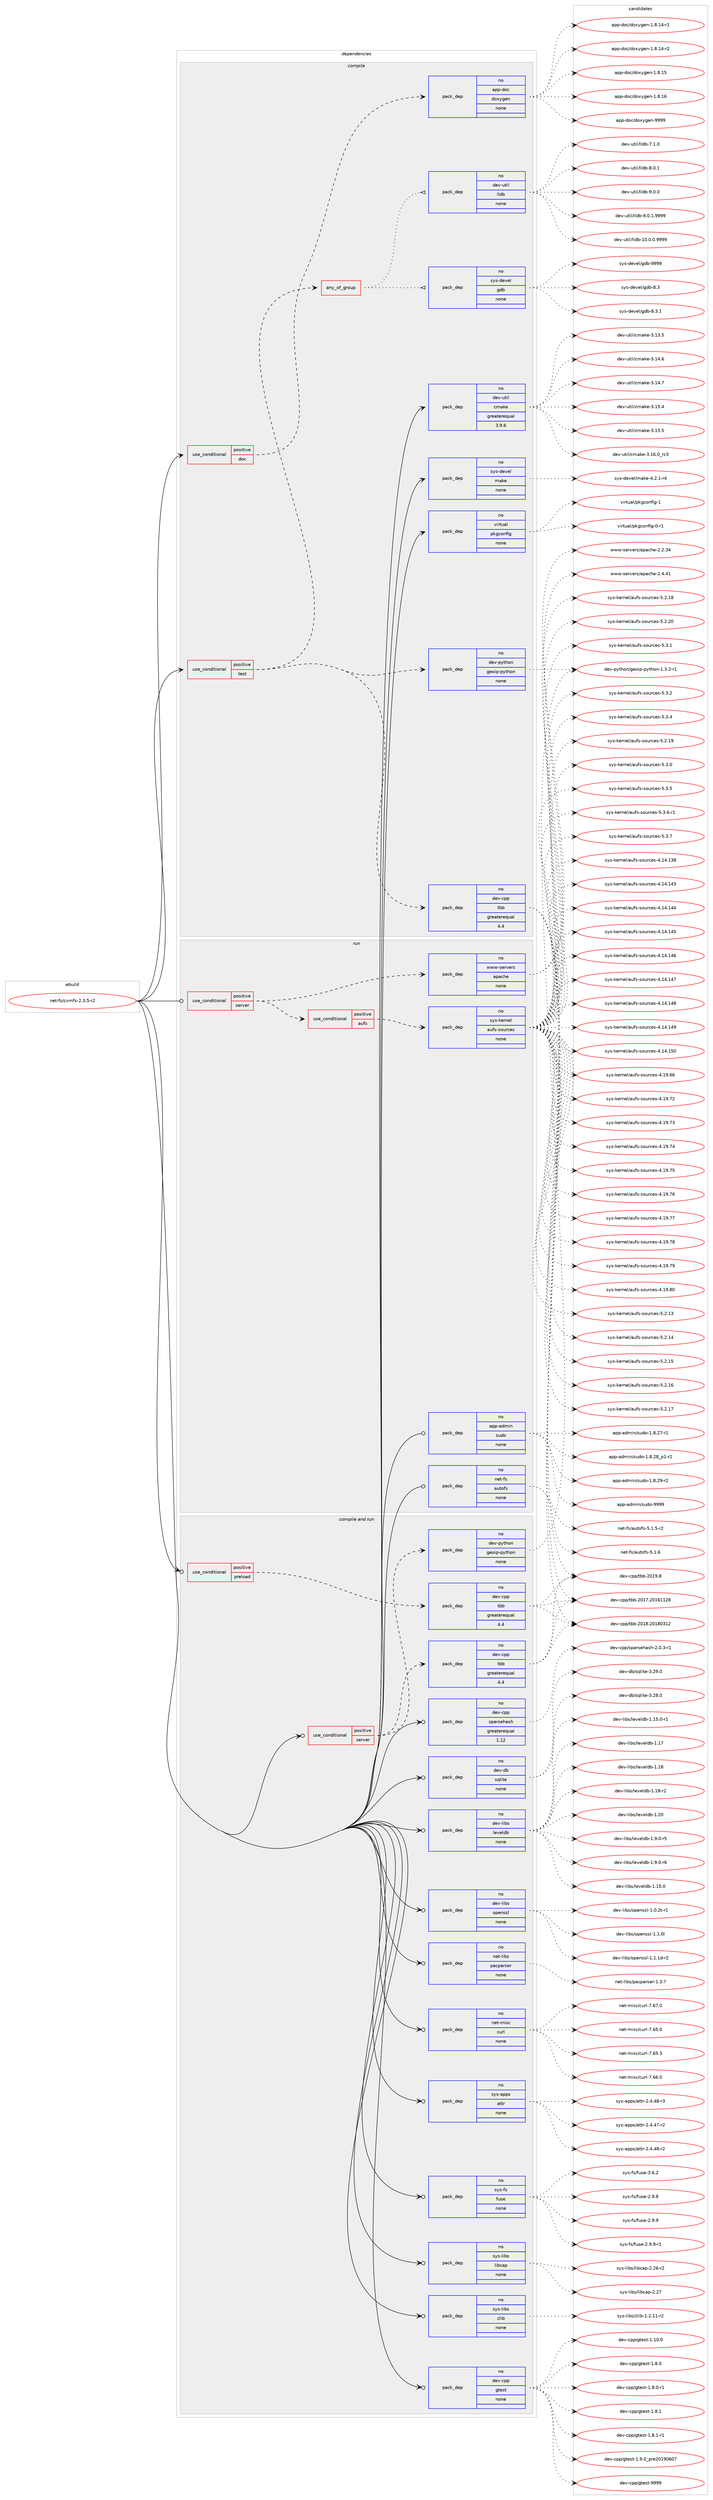 digraph prolog {

# *************
# Graph options
# *************

newrank=true;
concentrate=true;
compound=true;
graph [rankdir=LR,fontname=Helvetica,fontsize=10,ranksep=1.5];#, ranksep=2.5, nodesep=0.2];
edge  [arrowhead=vee];
node  [fontname=Helvetica,fontsize=10];

# **********
# The ebuild
# **********

subgraph cluster_leftcol {
color=gray;
rank=same;
label=<<i>ebuild</i>>;
id [label="net-fs/cvmfs-2.3.5-r2", color=red, width=4, href="../net-fs/cvmfs-2.3.5-r2.svg"];
}

# ****************
# The dependencies
# ****************

subgraph cluster_midcol {
color=gray;
label=<<i>dependencies</i>>;
subgraph cluster_compile {
fillcolor="#eeeeee";
style=filled;
label=<<i>compile</i>>;
subgraph cond199658 {
dependency819632 [label=<<TABLE BORDER="0" CELLBORDER="1" CELLSPACING="0" CELLPADDING="4"><TR><TD ROWSPAN="3" CELLPADDING="10">use_conditional</TD></TR><TR><TD>positive</TD></TR><TR><TD>doc</TD></TR></TABLE>>, shape=none, color=red];
subgraph pack605636 {
dependency819633 [label=<<TABLE BORDER="0" CELLBORDER="1" CELLSPACING="0" CELLPADDING="4" WIDTH="220"><TR><TD ROWSPAN="6" CELLPADDING="30">pack_dep</TD></TR><TR><TD WIDTH="110">no</TD></TR><TR><TD>app-doc</TD></TR><TR><TD>doxygen</TD></TR><TR><TD>none</TD></TR><TR><TD></TD></TR></TABLE>>, shape=none, color=blue];
}
dependency819632:e -> dependency819633:w [weight=20,style="dashed",arrowhead="vee"];
}
id:e -> dependency819632:w [weight=20,style="solid",arrowhead="vee"];
subgraph cond199659 {
dependency819634 [label=<<TABLE BORDER="0" CELLBORDER="1" CELLSPACING="0" CELLPADDING="4"><TR><TD ROWSPAN="3" CELLPADDING="10">use_conditional</TD></TR><TR><TD>positive</TD></TR><TR><TD>test</TD></TR></TABLE>>, shape=none, color=red];
subgraph pack605637 {
dependency819635 [label=<<TABLE BORDER="0" CELLBORDER="1" CELLSPACING="0" CELLPADDING="4" WIDTH="220"><TR><TD ROWSPAN="6" CELLPADDING="30">pack_dep</TD></TR><TR><TD WIDTH="110">no</TD></TR><TR><TD>dev-python</TD></TR><TR><TD>geoip-python</TD></TR><TR><TD>none</TD></TR><TR><TD></TD></TR></TABLE>>, shape=none, color=blue];
}
dependency819634:e -> dependency819635:w [weight=20,style="dashed",arrowhead="vee"];
subgraph pack605638 {
dependency819636 [label=<<TABLE BORDER="0" CELLBORDER="1" CELLSPACING="0" CELLPADDING="4" WIDTH="220"><TR><TD ROWSPAN="6" CELLPADDING="30">pack_dep</TD></TR><TR><TD WIDTH="110">no</TD></TR><TR><TD>dev-cpp</TD></TR><TR><TD>tbb</TD></TR><TR><TD>greaterequal</TD></TR><TR><TD>4.4</TD></TR></TABLE>>, shape=none, color=blue];
}
dependency819634:e -> dependency819636:w [weight=20,style="dashed",arrowhead="vee"];
subgraph any13887 {
dependency819637 [label=<<TABLE BORDER="0" CELLBORDER="1" CELLSPACING="0" CELLPADDING="4"><TR><TD CELLPADDING="10">any_of_group</TD></TR></TABLE>>, shape=none, color=red];subgraph pack605639 {
dependency819638 [label=<<TABLE BORDER="0" CELLBORDER="1" CELLSPACING="0" CELLPADDING="4" WIDTH="220"><TR><TD ROWSPAN="6" CELLPADDING="30">pack_dep</TD></TR><TR><TD WIDTH="110">no</TD></TR><TR><TD>sys-devel</TD></TR><TR><TD>gdb</TD></TR><TR><TD>none</TD></TR><TR><TD></TD></TR></TABLE>>, shape=none, color=blue];
}
dependency819637:e -> dependency819638:w [weight=20,style="dotted",arrowhead="oinv"];
subgraph pack605640 {
dependency819639 [label=<<TABLE BORDER="0" CELLBORDER="1" CELLSPACING="0" CELLPADDING="4" WIDTH="220"><TR><TD ROWSPAN="6" CELLPADDING="30">pack_dep</TD></TR><TR><TD WIDTH="110">no</TD></TR><TR><TD>dev-util</TD></TR><TR><TD>lldb</TD></TR><TR><TD>none</TD></TR><TR><TD></TD></TR></TABLE>>, shape=none, color=blue];
}
dependency819637:e -> dependency819639:w [weight=20,style="dotted",arrowhead="oinv"];
}
dependency819634:e -> dependency819637:w [weight=20,style="dashed",arrowhead="vee"];
}
id:e -> dependency819634:w [weight=20,style="solid",arrowhead="vee"];
subgraph pack605641 {
dependency819640 [label=<<TABLE BORDER="0" CELLBORDER="1" CELLSPACING="0" CELLPADDING="4" WIDTH="220"><TR><TD ROWSPAN="6" CELLPADDING="30">pack_dep</TD></TR><TR><TD WIDTH="110">no</TD></TR><TR><TD>dev-util</TD></TR><TR><TD>cmake</TD></TR><TR><TD>greaterequal</TD></TR><TR><TD>3.9.6</TD></TR></TABLE>>, shape=none, color=blue];
}
id:e -> dependency819640:w [weight=20,style="solid",arrowhead="vee"];
subgraph pack605642 {
dependency819641 [label=<<TABLE BORDER="0" CELLBORDER="1" CELLSPACING="0" CELLPADDING="4" WIDTH="220"><TR><TD ROWSPAN="6" CELLPADDING="30">pack_dep</TD></TR><TR><TD WIDTH="110">no</TD></TR><TR><TD>sys-devel</TD></TR><TR><TD>make</TD></TR><TR><TD>none</TD></TR><TR><TD></TD></TR></TABLE>>, shape=none, color=blue];
}
id:e -> dependency819641:w [weight=20,style="solid",arrowhead="vee"];
subgraph pack605643 {
dependency819642 [label=<<TABLE BORDER="0" CELLBORDER="1" CELLSPACING="0" CELLPADDING="4" WIDTH="220"><TR><TD ROWSPAN="6" CELLPADDING="30">pack_dep</TD></TR><TR><TD WIDTH="110">no</TD></TR><TR><TD>virtual</TD></TR><TR><TD>pkgconfig</TD></TR><TR><TD>none</TD></TR><TR><TD></TD></TR></TABLE>>, shape=none, color=blue];
}
id:e -> dependency819642:w [weight=20,style="solid",arrowhead="vee"];
}
subgraph cluster_compileandrun {
fillcolor="#eeeeee";
style=filled;
label=<<i>compile and run</i>>;
subgraph cond199660 {
dependency819643 [label=<<TABLE BORDER="0" CELLBORDER="1" CELLSPACING="0" CELLPADDING="4"><TR><TD ROWSPAN="3" CELLPADDING="10">use_conditional</TD></TR><TR><TD>positive</TD></TR><TR><TD>preload</TD></TR></TABLE>>, shape=none, color=red];
subgraph pack605644 {
dependency819644 [label=<<TABLE BORDER="0" CELLBORDER="1" CELLSPACING="0" CELLPADDING="4" WIDTH="220"><TR><TD ROWSPAN="6" CELLPADDING="30">pack_dep</TD></TR><TR><TD WIDTH="110">no</TD></TR><TR><TD>dev-cpp</TD></TR><TR><TD>tbb</TD></TR><TR><TD>greaterequal</TD></TR><TR><TD>4.4</TD></TR></TABLE>>, shape=none, color=blue];
}
dependency819643:e -> dependency819644:w [weight=20,style="dashed",arrowhead="vee"];
}
id:e -> dependency819643:w [weight=20,style="solid",arrowhead="odotvee"];
subgraph cond199661 {
dependency819645 [label=<<TABLE BORDER="0" CELLBORDER="1" CELLSPACING="0" CELLPADDING="4"><TR><TD ROWSPAN="3" CELLPADDING="10">use_conditional</TD></TR><TR><TD>positive</TD></TR><TR><TD>server</TD></TR></TABLE>>, shape=none, color=red];
subgraph pack605645 {
dependency819646 [label=<<TABLE BORDER="0" CELLBORDER="1" CELLSPACING="0" CELLPADDING="4" WIDTH="220"><TR><TD ROWSPAN="6" CELLPADDING="30">pack_dep</TD></TR><TR><TD WIDTH="110">no</TD></TR><TR><TD>dev-cpp</TD></TR><TR><TD>tbb</TD></TR><TR><TD>greaterequal</TD></TR><TR><TD>4.4</TD></TR></TABLE>>, shape=none, color=blue];
}
dependency819645:e -> dependency819646:w [weight=20,style="dashed",arrowhead="vee"];
subgraph pack605646 {
dependency819647 [label=<<TABLE BORDER="0" CELLBORDER="1" CELLSPACING="0" CELLPADDING="4" WIDTH="220"><TR><TD ROWSPAN="6" CELLPADDING="30">pack_dep</TD></TR><TR><TD WIDTH="110">no</TD></TR><TR><TD>dev-python</TD></TR><TR><TD>geoip-python</TD></TR><TR><TD>none</TD></TR><TR><TD></TD></TR></TABLE>>, shape=none, color=blue];
}
dependency819645:e -> dependency819647:w [weight=20,style="dashed",arrowhead="vee"];
}
id:e -> dependency819645:w [weight=20,style="solid",arrowhead="odotvee"];
subgraph pack605647 {
dependency819648 [label=<<TABLE BORDER="0" CELLBORDER="1" CELLSPACING="0" CELLPADDING="4" WIDTH="220"><TR><TD ROWSPAN="6" CELLPADDING="30">pack_dep</TD></TR><TR><TD WIDTH="110">no</TD></TR><TR><TD>dev-cpp</TD></TR><TR><TD>gtest</TD></TR><TR><TD>none</TD></TR><TR><TD></TD></TR></TABLE>>, shape=none, color=blue];
}
id:e -> dependency819648:w [weight=20,style="solid",arrowhead="odotvee"];
subgraph pack605648 {
dependency819649 [label=<<TABLE BORDER="0" CELLBORDER="1" CELLSPACING="0" CELLPADDING="4" WIDTH="220"><TR><TD ROWSPAN="6" CELLPADDING="30">pack_dep</TD></TR><TR><TD WIDTH="110">no</TD></TR><TR><TD>dev-cpp</TD></TR><TR><TD>sparsehash</TD></TR><TR><TD>greaterequal</TD></TR><TR><TD>1.12</TD></TR></TABLE>>, shape=none, color=blue];
}
id:e -> dependency819649:w [weight=20,style="solid",arrowhead="odotvee"];
subgraph pack605649 {
dependency819650 [label=<<TABLE BORDER="0" CELLBORDER="1" CELLSPACING="0" CELLPADDING="4" WIDTH="220"><TR><TD ROWSPAN="6" CELLPADDING="30">pack_dep</TD></TR><TR><TD WIDTH="110">no</TD></TR><TR><TD>dev-db</TD></TR><TR><TD>sqlite</TD></TR><TR><TD>none</TD></TR><TR><TD></TD></TR></TABLE>>, shape=none, color=blue];
}
id:e -> dependency819650:w [weight=20,style="solid",arrowhead="odotvee"];
subgraph pack605650 {
dependency819651 [label=<<TABLE BORDER="0" CELLBORDER="1" CELLSPACING="0" CELLPADDING="4" WIDTH="220"><TR><TD ROWSPAN="6" CELLPADDING="30">pack_dep</TD></TR><TR><TD WIDTH="110">no</TD></TR><TR><TD>dev-libs</TD></TR><TR><TD>leveldb</TD></TR><TR><TD>none</TD></TR><TR><TD></TD></TR></TABLE>>, shape=none, color=blue];
}
id:e -> dependency819651:w [weight=20,style="solid",arrowhead="odotvee"];
subgraph pack605651 {
dependency819652 [label=<<TABLE BORDER="0" CELLBORDER="1" CELLSPACING="0" CELLPADDING="4" WIDTH="220"><TR><TD ROWSPAN="6" CELLPADDING="30">pack_dep</TD></TR><TR><TD WIDTH="110">no</TD></TR><TR><TD>dev-libs</TD></TR><TR><TD>openssl</TD></TR><TR><TD>none</TD></TR><TR><TD></TD></TR></TABLE>>, shape=none, color=blue];
}
id:e -> dependency819652:w [weight=20,style="solid",arrowhead="odotvee"];
subgraph pack605652 {
dependency819653 [label=<<TABLE BORDER="0" CELLBORDER="1" CELLSPACING="0" CELLPADDING="4" WIDTH="220"><TR><TD ROWSPAN="6" CELLPADDING="30">pack_dep</TD></TR><TR><TD WIDTH="110">no</TD></TR><TR><TD>net-libs</TD></TR><TR><TD>pacparser</TD></TR><TR><TD>none</TD></TR><TR><TD></TD></TR></TABLE>>, shape=none, color=blue];
}
id:e -> dependency819653:w [weight=20,style="solid",arrowhead="odotvee"];
subgraph pack605653 {
dependency819654 [label=<<TABLE BORDER="0" CELLBORDER="1" CELLSPACING="0" CELLPADDING="4" WIDTH="220"><TR><TD ROWSPAN="6" CELLPADDING="30">pack_dep</TD></TR><TR><TD WIDTH="110">no</TD></TR><TR><TD>net-misc</TD></TR><TR><TD>curl</TD></TR><TR><TD>none</TD></TR><TR><TD></TD></TR></TABLE>>, shape=none, color=blue];
}
id:e -> dependency819654:w [weight=20,style="solid",arrowhead="odotvee"];
subgraph pack605654 {
dependency819655 [label=<<TABLE BORDER="0" CELLBORDER="1" CELLSPACING="0" CELLPADDING="4" WIDTH="220"><TR><TD ROWSPAN="6" CELLPADDING="30">pack_dep</TD></TR><TR><TD WIDTH="110">no</TD></TR><TR><TD>sys-apps</TD></TR><TR><TD>attr</TD></TR><TR><TD>none</TD></TR><TR><TD></TD></TR></TABLE>>, shape=none, color=blue];
}
id:e -> dependency819655:w [weight=20,style="solid",arrowhead="odotvee"];
subgraph pack605655 {
dependency819656 [label=<<TABLE BORDER="0" CELLBORDER="1" CELLSPACING="0" CELLPADDING="4" WIDTH="220"><TR><TD ROWSPAN="6" CELLPADDING="30">pack_dep</TD></TR><TR><TD WIDTH="110">no</TD></TR><TR><TD>sys-fs</TD></TR><TR><TD>fuse</TD></TR><TR><TD>none</TD></TR><TR><TD></TD></TR></TABLE>>, shape=none, color=blue];
}
id:e -> dependency819656:w [weight=20,style="solid",arrowhead="odotvee"];
subgraph pack605656 {
dependency819657 [label=<<TABLE BORDER="0" CELLBORDER="1" CELLSPACING="0" CELLPADDING="4" WIDTH="220"><TR><TD ROWSPAN="6" CELLPADDING="30">pack_dep</TD></TR><TR><TD WIDTH="110">no</TD></TR><TR><TD>sys-libs</TD></TR><TR><TD>libcap</TD></TR><TR><TD>none</TD></TR><TR><TD></TD></TR></TABLE>>, shape=none, color=blue];
}
id:e -> dependency819657:w [weight=20,style="solid",arrowhead="odotvee"];
subgraph pack605657 {
dependency819658 [label=<<TABLE BORDER="0" CELLBORDER="1" CELLSPACING="0" CELLPADDING="4" WIDTH="220"><TR><TD ROWSPAN="6" CELLPADDING="30">pack_dep</TD></TR><TR><TD WIDTH="110">no</TD></TR><TR><TD>sys-libs</TD></TR><TR><TD>zlib</TD></TR><TR><TD>none</TD></TR><TR><TD></TD></TR></TABLE>>, shape=none, color=blue];
}
id:e -> dependency819658:w [weight=20,style="solid",arrowhead="odotvee"];
}
subgraph cluster_run {
fillcolor="#eeeeee";
style=filled;
label=<<i>run</i>>;
subgraph cond199662 {
dependency819659 [label=<<TABLE BORDER="0" CELLBORDER="1" CELLSPACING="0" CELLPADDING="4"><TR><TD ROWSPAN="3" CELLPADDING="10">use_conditional</TD></TR><TR><TD>positive</TD></TR><TR><TD>server</TD></TR></TABLE>>, shape=none, color=red];
subgraph cond199663 {
dependency819660 [label=<<TABLE BORDER="0" CELLBORDER="1" CELLSPACING="0" CELLPADDING="4"><TR><TD ROWSPAN="3" CELLPADDING="10">use_conditional</TD></TR><TR><TD>positive</TD></TR><TR><TD>aufs</TD></TR></TABLE>>, shape=none, color=red];
subgraph pack605658 {
dependency819661 [label=<<TABLE BORDER="0" CELLBORDER="1" CELLSPACING="0" CELLPADDING="4" WIDTH="220"><TR><TD ROWSPAN="6" CELLPADDING="30">pack_dep</TD></TR><TR><TD WIDTH="110">no</TD></TR><TR><TD>sys-kernel</TD></TR><TR><TD>aufs-sources</TD></TR><TR><TD>none</TD></TR><TR><TD></TD></TR></TABLE>>, shape=none, color=blue];
}
dependency819660:e -> dependency819661:w [weight=20,style="dashed",arrowhead="vee"];
}
dependency819659:e -> dependency819660:w [weight=20,style="dashed",arrowhead="vee"];
subgraph pack605659 {
dependency819662 [label=<<TABLE BORDER="0" CELLBORDER="1" CELLSPACING="0" CELLPADDING="4" WIDTH="220"><TR><TD ROWSPAN="6" CELLPADDING="30">pack_dep</TD></TR><TR><TD WIDTH="110">no</TD></TR><TR><TD>www-servers</TD></TR><TR><TD>apache</TD></TR><TR><TD>none</TD></TR><TR><TD></TD></TR></TABLE>>, shape=none, color=blue];
}
dependency819659:e -> dependency819662:w [weight=20,style="dashed",arrowhead="vee"];
}
id:e -> dependency819659:w [weight=20,style="solid",arrowhead="odot"];
subgraph pack605660 {
dependency819663 [label=<<TABLE BORDER="0" CELLBORDER="1" CELLSPACING="0" CELLPADDING="4" WIDTH="220"><TR><TD ROWSPAN="6" CELLPADDING="30">pack_dep</TD></TR><TR><TD WIDTH="110">no</TD></TR><TR><TD>app-admin</TD></TR><TR><TD>sudo</TD></TR><TR><TD>none</TD></TR><TR><TD></TD></TR></TABLE>>, shape=none, color=blue];
}
id:e -> dependency819663:w [weight=20,style="solid",arrowhead="odot"];
subgraph pack605661 {
dependency819664 [label=<<TABLE BORDER="0" CELLBORDER="1" CELLSPACING="0" CELLPADDING="4" WIDTH="220"><TR><TD ROWSPAN="6" CELLPADDING="30">pack_dep</TD></TR><TR><TD WIDTH="110">no</TD></TR><TR><TD>net-fs</TD></TR><TR><TD>autofs</TD></TR><TR><TD>none</TD></TR><TR><TD></TD></TR></TABLE>>, shape=none, color=blue];
}
id:e -> dependency819664:w [weight=20,style="solid",arrowhead="odot"];
}
}

# **************
# The candidates
# **************

subgraph cluster_choices {
rank=same;
color=gray;
label=<<i>candidates</i>>;

subgraph choice605636 {
color=black;
nodesep=1;
choice97112112451001119947100111120121103101110454946564649524511449 [label="app-doc/doxygen-1.8.14-r1", color=red, width=4,href="../app-doc/doxygen-1.8.14-r1.svg"];
choice97112112451001119947100111120121103101110454946564649524511450 [label="app-doc/doxygen-1.8.14-r2", color=red, width=4,href="../app-doc/doxygen-1.8.14-r2.svg"];
choice9711211245100111994710011112012110310111045494656464953 [label="app-doc/doxygen-1.8.15", color=red, width=4,href="../app-doc/doxygen-1.8.15.svg"];
choice9711211245100111994710011112012110310111045494656464954 [label="app-doc/doxygen-1.8.16", color=red, width=4,href="../app-doc/doxygen-1.8.16.svg"];
choice971121124510011199471001111201211031011104557575757 [label="app-doc/doxygen-9999", color=red, width=4,href="../app-doc/doxygen-9999.svg"];
dependency819633:e -> choice97112112451001119947100111120121103101110454946564649524511449:w [style=dotted,weight="100"];
dependency819633:e -> choice97112112451001119947100111120121103101110454946564649524511450:w [style=dotted,weight="100"];
dependency819633:e -> choice9711211245100111994710011112012110310111045494656464953:w [style=dotted,weight="100"];
dependency819633:e -> choice9711211245100111994710011112012110310111045494656464954:w [style=dotted,weight="100"];
dependency819633:e -> choice971121124510011199471001111201211031011104557575757:w [style=dotted,weight="100"];
}
subgraph choice605637 {
color=black;
nodesep=1;
choice1001011184511212111610411111047103101111105112451121211161041111104549465146504511449 [label="dev-python/geoip-python-1.3.2-r1", color=red, width=4,href="../dev-python/geoip-python-1.3.2-r1.svg"];
dependency819635:e -> choice1001011184511212111610411111047103101111105112451121211161041111104549465146504511449:w [style=dotted,weight="100"];
}
subgraph choice605638 {
color=black;
nodesep=1;
choice10010111845991121124711698984550484955465048495449495056 [label="dev-cpp/tbb-2017.20161128", color=red, width=4,href="../dev-cpp/tbb-2017.20161128.svg"];
choice10010111845991121124711698984550484956465048495648514950 [label="dev-cpp/tbb-2018.20180312", color=red, width=4,href="../dev-cpp/tbb-2018.20180312.svg"];
choice100101118459911211247116989845504849574656 [label="dev-cpp/tbb-2019.8", color=red, width=4,href="../dev-cpp/tbb-2019.8.svg"];
dependency819636:e -> choice10010111845991121124711698984550484955465048495449495056:w [style=dotted,weight="100"];
dependency819636:e -> choice10010111845991121124711698984550484956465048495648514950:w [style=dotted,weight="100"];
dependency819636:e -> choice100101118459911211247116989845504849574656:w [style=dotted,weight="100"];
}
subgraph choice605639 {
color=black;
nodesep=1;
choice11512111545100101118101108471031009845564651 [label="sys-devel/gdb-8.3", color=red, width=4,href="../sys-devel/gdb-8.3.svg"];
choice115121115451001011181011084710310098455646514649 [label="sys-devel/gdb-8.3.1", color=red, width=4,href="../sys-devel/gdb-8.3.1.svg"];
choice1151211154510010111810110847103100984557575757 [label="sys-devel/gdb-9999", color=red, width=4,href="../sys-devel/gdb-9999.svg"];
dependency819638:e -> choice11512111545100101118101108471031009845564651:w [style=dotted,weight="100"];
dependency819638:e -> choice115121115451001011181011084710310098455646514649:w [style=dotted,weight="100"];
dependency819638:e -> choice1151211154510010111810110847103100984557575757:w [style=dotted,weight="100"];
}
subgraph choice605640 {
color=black;
nodesep=1;
choice100101118451171161051084710810810098454948464846484657575757 [label="dev-util/lldb-10.0.0.9999", color=red, width=4,href="../dev-util/lldb-10.0.0.9999.svg"];
choice100101118451171161051084710810810098455546494648 [label="dev-util/lldb-7.1.0", color=red, width=4,href="../dev-util/lldb-7.1.0.svg"];
choice100101118451171161051084710810810098455646484649 [label="dev-util/lldb-8.0.1", color=red, width=4,href="../dev-util/lldb-8.0.1.svg"];
choice100101118451171161051084710810810098455746484648 [label="dev-util/lldb-9.0.0", color=red, width=4,href="../dev-util/lldb-9.0.0.svg"];
choice1001011184511711610510847108108100984557464846494657575757 [label="dev-util/lldb-9.0.1.9999", color=red, width=4,href="../dev-util/lldb-9.0.1.9999.svg"];
dependency819639:e -> choice100101118451171161051084710810810098454948464846484657575757:w [style=dotted,weight="100"];
dependency819639:e -> choice100101118451171161051084710810810098455546494648:w [style=dotted,weight="100"];
dependency819639:e -> choice100101118451171161051084710810810098455646484649:w [style=dotted,weight="100"];
dependency819639:e -> choice100101118451171161051084710810810098455746484648:w [style=dotted,weight="100"];
dependency819639:e -> choice1001011184511711610510847108108100984557464846494657575757:w [style=dotted,weight="100"];
}
subgraph choice605641 {
color=black;
nodesep=1;
choice1001011184511711610510847991099710710145514649514653 [label="dev-util/cmake-3.13.5", color=red, width=4,href="../dev-util/cmake-3.13.5.svg"];
choice1001011184511711610510847991099710710145514649524654 [label="dev-util/cmake-3.14.6", color=red, width=4,href="../dev-util/cmake-3.14.6.svg"];
choice1001011184511711610510847991099710710145514649524655 [label="dev-util/cmake-3.14.7", color=red, width=4,href="../dev-util/cmake-3.14.7.svg"];
choice1001011184511711610510847991099710710145514649534652 [label="dev-util/cmake-3.15.4", color=red, width=4,href="../dev-util/cmake-3.15.4.svg"];
choice1001011184511711610510847991099710710145514649534653 [label="dev-util/cmake-3.15.5", color=red, width=4,href="../dev-util/cmake-3.15.5.svg"];
choice1001011184511711610510847991099710710145514649544648951149951 [label="dev-util/cmake-3.16.0_rc3", color=red, width=4,href="../dev-util/cmake-3.16.0_rc3.svg"];
dependency819640:e -> choice1001011184511711610510847991099710710145514649514653:w [style=dotted,weight="100"];
dependency819640:e -> choice1001011184511711610510847991099710710145514649524654:w [style=dotted,weight="100"];
dependency819640:e -> choice1001011184511711610510847991099710710145514649524655:w [style=dotted,weight="100"];
dependency819640:e -> choice1001011184511711610510847991099710710145514649534652:w [style=dotted,weight="100"];
dependency819640:e -> choice1001011184511711610510847991099710710145514649534653:w [style=dotted,weight="100"];
dependency819640:e -> choice1001011184511711610510847991099710710145514649544648951149951:w [style=dotted,weight="100"];
}
subgraph choice605642 {
color=black;
nodesep=1;
choice1151211154510010111810110847109971071014552465046494511452 [label="sys-devel/make-4.2.1-r4", color=red, width=4,href="../sys-devel/make-4.2.1-r4.svg"];
dependency819641:e -> choice1151211154510010111810110847109971071014552465046494511452:w [style=dotted,weight="100"];
}
subgraph choice605643 {
color=black;
nodesep=1;
choice11810511411611797108471121071039911111010210510345484511449 [label="virtual/pkgconfig-0-r1", color=red, width=4,href="../virtual/pkgconfig-0-r1.svg"];
choice1181051141161179710847112107103991111101021051034549 [label="virtual/pkgconfig-1", color=red, width=4,href="../virtual/pkgconfig-1.svg"];
dependency819642:e -> choice11810511411611797108471121071039911111010210510345484511449:w [style=dotted,weight="100"];
dependency819642:e -> choice1181051141161179710847112107103991111101021051034549:w [style=dotted,weight="100"];
}
subgraph choice605644 {
color=black;
nodesep=1;
choice10010111845991121124711698984550484955465048495449495056 [label="dev-cpp/tbb-2017.20161128", color=red, width=4,href="../dev-cpp/tbb-2017.20161128.svg"];
choice10010111845991121124711698984550484956465048495648514950 [label="dev-cpp/tbb-2018.20180312", color=red, width=4,href="../dev-cpp/tbb-2018.20180312.svg"];
choice100101118459911211247116989845504849574656 [label="dev-cpp/tbb-2019.8", color=red, width=4,href="../dev-cpp/tbb-2019.8.svg"];
dependency819644:e -> choice10010111845991121124711698984550484955465048495449495056:w [style=dotted,weight="100"];
dependency819644:e -> choice10010111845991121124711698984550484956465048495648514950:w [style=dotted,weight="100"];
dependency819644:e -> choice100101118459911211247116989845504849574656:w [style=dotted,weight="100"];
}
subgraph choice605645 {
color=black;
nodesep=1;
choice10010111845991121124711698984550484955465048495449495056 [label="dev-cpp/tbb-2017.20161128", color=red, width=4,href="../dev-cpp/tbb-2017.20161128.svg"];
choice10010111845991121124711698984550484956465048495648514950 [label="dev-cpp/tbb-2018.20180312", color=red, width=4,href="../dev-cpp/tbb-2018.20180312.svg"];
choice100101118459911211247116989845504849574656 [label="dev-cpp/tbb-2019.8", color=red, width=4,href="../dev-cpp/tbb-2019.8.svg"];
dependency819646:e -> choice10010111845991121124711698984550484955465048495449495056:w [style=dotted,weight="100"];
dependency819646:e -> choice10010111845991121124711698984550484956465048495648514950:w [style=dotted,weight="100"];
dependency819646:e -> choice100101118459911211247116989845504849574656:w [style=dotted,weight="100"];
}
subgraph choice605646 {
color=black;
nodesep=1;
choice1001011184511212111610411111047103101111105112451121211161041111104549465146504511449 [label="dev-python/geoip-python-1.3.2-r1", color=red, width=4,href="../dev-python/geoip-python-1.3.2-r1.svg"];
dependency819647:e -> choice1001011184511212111610411111047103101111105112451121211161041111104549465146504511449:w [style=dotted,weight="100"];
}
subgraph choice605647 {
color=black;
nodesep=1;
choice10010111845991121124710311610111511645494649484648 [label="dev-cpp/gtest-1.10.0", color=red, width=4,href="../dev-cpp/gtest-1.10.0.svg"];
choice100101118459911211247103116101115116454946564648 [label="dev-cpp/gtest-1.8.0", color=red, width=4,href="../dev-cpp/gtest-1.8.0.svg"];
choice1001011184599112112471031161011151164549465646484511449 [label="dev-cpp/gtest-1.8.0-r1", color=red, width=4,href="../dev-cpp/gtest-1.8.0-r1.svg"];
choice100101118459911211247103116101115116454946564649 [label="dev-cpp/gtest-1.8.1", color=red, width=4,href="../dev-cpp/gtest-1.8.1.svg"];
choice1001011184599112112471031161011151164549465646494511449 [label="dev-cpp/gtest-1.8.1-r1", color=red, width=4,href="../dev-cpp/gtest-1.8.1-r1.svg"];
choice100101118459911211247103116101115116454946574648951121141015048495748544855 [label="dev-cpp/gtest-1.9.0_pre20190607", color=red, width=4,href="../dev-cpp/gtest-1.9.0_pre20190607.svg"];
choice1001011184599112112471031161011151164557575757 [label="dev-cpp/gtest-9999", color=red, width=4,href="../dev-cpp/gtest-9999.svg"];
dependency819648:e -> choice10010111845991121124710311610111511645494649484648:w [style=dotted,weight="100"];
dependency819648:e -> choice100101118459911211247103116101115116454946564648:w [style=dotted,weight="100"];
dependency819648:e -> choice1001011184599112112471031161011151164549465646484511449:w [style=dotted,weight="100"];
dependency819648:e -> choice100101118459911211247103116101115116454946564649:w [style=dotted,weight="100"];
dependency819648:e -> choice1001011184599112112471031161011151164549465646494511449:w [style=dotted,weight="100"];
dependency819648:e -> choice100101118459911211247103116101115116454946574648951121141015048495748544855:w [style=dotted,weight="100"];
dependency819648:e -> choice1001011184599112112471031161011151164557575757:w [style=dotted,weight="100"];
}
subgraph choice605648 {
color=black;
nodesep=1;
choice10010111845991121124711511297114115101104971151044550464846514511449 [label="dev-cpp/sparsehash-2.0.3-r1", color=red, width=4,href="../dev-cpp/sparsehash-2.0.3-r1.svg"];
dependency819649:e -> choice10010111845991121124711511297114115101104971151044550464846514511449:w [style=dotted,weight="100"];
}
subgraph choice605649 {
color=black;
nodesep=1;
choice10010111845100984711511310810511610145514650564648 [label="dev-db/sqlite-3.28.0", color=red, width=4,href="../dev-db/sqlite-3.28.0.svg"];
choice10010111845100984711511310810511610145514650574648 [label="dev-db/sqlite-3.29.0", color=red, width=4,href="../dev-db/sqlite-3.29.0.svg"];
dependency819650:e -> choice10010111845100984711511310810511610145514650564648:w [style=dotted,weight="100"];
dependency819650:e -> choice10010111845100984711511310810511610145514650574648:w [style=dotted,weight="100"];
}
subgraph choice605650 {
color=black;
nodesep=1;
choice1001011184510810598115471081011181011081009845494649534648 [label="dev-libs/leveldb-1.15.0", color=red, width=4,href="../dev-libs/leveldb-1.15.0.svg"];
choice10010111845108105981154710810111810110810098454946495346484511449 [label="dev-libs/leveldb-1.15.0-r1", color=red, width=4,href="../dev-libs/leveldb-1.15.0-r1.svg"];
choice100101118451081059811547108101118101108100984549464955 [label="dev-libs/leveldb-1.17", color=red, width=4,href="../dev-libs/leveldb-1.17.svg"];
choice100101118451081059811547108101118101108100984549464956 [label="dev-libs/leveldb-1.18", color=red, width=4,href="../dev-libs/leveldb-1.18.svg"];
choice1001011184510810598115471081011181011081009845494649564511450 [label="dev-libs/leveldb-1.18-r2", color=red, width=4,href="../dev-libs/leveldb-1.18-r2.svg"];
choice100101118451081059811547108101118101108100984549465048 [label="dev-libs/leveldb-1.20", color=red, width=4,href="../dev-libs/leveldb-1.20.svg"];
choice100101118451081059811547108101118101108100984549465746484511453 [label="dev-libs/leveldb-1.9.0-r5", color=red, width=4,href="../dev-libs/leveldb-1.9.0-r5.svg"];
choice100101118451081059811547108101118101108100984549465746484511454 [label="dev-libs/leveldb-1.9.0-r6", color=red, width=4,href="../dev-libs/leveldb-1.9.0-r6.svg"];
dependency819651:e -> choice1001011184510810598115471081011181011081009845494649534648:w [style=dotted,weight="100"];
dependency819651:e -> choice10010111845108105981154710810111810110810098454946495346484511449:w [style=dotted,weight="100"];
dependency819651:e -> choice100101118451081059811547108101118101108100984549464955:w [style=dotted,weight="100"];
dependency819651:e -> choice100101118451081059811547108101118101108100984549464956:w [style=dotted,weight="100"];
dependency819651:e -> choice1001011184510810598115471081011181011081009845494649564511450:w [style=dotted,weight="100"];
dependency819651:e -> choice100101118451081059811547108101118101108100984549465048:w [style=dotted,weight="100"];
dependency819651:e -> choice100101118451081059811547108101118101108100984549465746484511453:w [style=dotted,weight="100"];
dependency819651:e -> choice100101118451081059811547108101118101108100984549465746484511454:w [style=dotted,weight="100"];
}
subgraph choice605651 {
color=black;
nodesep=1;
choice1001011184510810598115471111121011101151151084549464846501164511449 [label="dev-libs/openssl-1.0.2t-r1", color=red, width=4,href="../dev-libs/openssl-1.0.2t-r1.svg"];
choice100101118451081059811547111112101110115115108454946494648108 [label="dev-libs/openssl-1.1.0l", color=red, width=4,href="../dev-libs/openssl-1.1.0l.svg"];
choice1001011184510810598115471111121011101151151084549464946491004511450 [label="dev-libs/openssl-1.1.1d-r2", color=red, width=4,href="../dev-libs/openssl-1.1.1d-r2.svg"];
dependency819652:e -> choice1001011184510810598115471111121011101151151084549464846501164511449:w [style=dotted,weight="100"];
dependency819652:e -> choice100101118451081059811547111112101110115115108454946494648108:w [style=dotted,weight="100"];
dependency819652:e -> choice1001011184510810598115471111121011101151151084549464946491004511450:w [style=dotted,weight="100"];
}
subgraph choice605652 {
color=black;
nodesep=1;
choice110101116451081059811547112979911297114115101114454946514655 [label="net-libs/pacparser-1.3.7", color=red, width=4,href="../net-libs/pacparser-1.3.7.svg"];
dependency819653:e -> choice110101116451081059811547112979911297114115101114454946514655:w [style=dotted,weight="100"];
}
subgraph choice605653 {
color=black;
nodesep=1;
choice1101011164510910511599479911711410845554654534648 [label="net-misc/curl-7.65.0", color=red, width=4,href="../net-misc/curl-7.65.0.svg"];
choice1101011164510910511599479911711410845554654534651 [label="net-misc/curl-7.65.3", color=red, width=4,href="../net-misc/curl-7.65.3.svg"];
choice1101011164510910511599479911711410845554654544648 [label="net-misc/curl-7.66.0", color=red, width=4,href="../net-misc/curl-7.66.0.svg"];
choice1101011164510910511599479911711410845554654554648 [label="net-misc/curl-7.67.0", color=red, width=4,href="../net-misc/curl-7.67.0.svg"];
dependency819654:e -> choice1101011164510910511599479911711410845554654534648:w [style=dotted,weight="100"];
dependency819654:e -> choice1101011164510910511599479911711410845554654534651:w [style=dotted,weight="100"];
dependency819654:e -> choice1101011164510910511599479911711410845554654544648:w [style=dotted,weight="100"];
dependency819654:e -> choice1101011164510910511599479911711410845554654554648:w [style=dotted,weight="100"];
}
subgraph choice605654 {
color=black;
nodesep=1;
choice11512111545971121121154797116116114455046524652554511450 [label="sys-apps/attr-2.4.47-r2", color=red, width=4,href="../sys-apps/attr-2.4.47-r2.svg"];
choice11512111545971121121154797116116114455046524652564511450 [label="sys-apps/attr-2.4.48-r2", color=red, width=4,href="../sys-apps/attr-2.4.48-r2.svg"];
choice11512111545971121121154797116116114455046524652564511451 [label="sys-apps/attr-2.4.48-r3", color=red, width=4,href="../sys-apps/attr-2.4.48-r3.svg"];
dependency819655:e -> choice11512111545971121121154797116116114455046524652554511450:w [style=dotted,weight="100"];
dependency819655:e -> choice11512111545971121121154797116116114455046524652564511450:w [style=dotted,weight="100"];
dependency819655:e -> choice11512111545971121121154797116116114455046524652564511451:w [style=dotted,weight="100"];
}
subgraph choice605655 {
color=black;
nodesep=1;
choice1151211154510211547102117115101455046574656 [label="sys-fs/fuse-2.9.8", color=red, width=4,href="../sys-fs/fuse-2.9.8.svg"];
choice1151211154510211547102117115101455046574657 [label="sys-fs/fuse-2.9.9", color=red, width=4,href="../sys-fs/fuse-2.9.9.svg"];
choice11512111545102115471021171151014550465746574511449 [label="sys-fs/fuse-2.9.9-r1", color=red, width=4,href="../sys-fs/fuse-2.9.9-r1.svg"];
choice1151211154510211547102117115101455146544650 [label="sys-fs/fuse-3.6.2", color=red, width=4,href="../sys-fs/fuse-3.6.2.svg"];
dependency819656:e -> choice1151211154510211547102117115101455046574656:w [style=dotted,weight="100"];
dependency819656:e -> choice1151211154510211547102117115101455046574657:w [style=dotted,weight="100"];
dependency819656:e -> choice11512111545102115471021171151014550465746574511449:w [style=dotted,weight="100"];
dependency819656:e -> choice1151211154510211547102117115101455146544650:w [style=dotted,weight="100"];
}
subgraph choice605656 {
color=black;
nodesep=1;
choice11512111545108105981154710810598999711245504650544511450 [label="sys-libs/libcap-2.26-r2", color=red, width=4,href="../sys-libs/libcap-2.26-r2.svg"];
choice1151211154510810598115471081059899971124550465055 [label="sys-libs/libcap-2.27", color=red, width=4,href="../sys-libs/libcap-2.27.svg"];
dependency819657:e -> choice11512111545108105981154710810598999711245504650544511450:w [style=dotted,weight="100"];
dependency819657:e -> choice1151211154510810598115471081059899971124550465055:w [style=dotted,weight="100"];
}
subgraph choice605657 {
color=black;
nodesep=1;
choice11512111545108105981154712210810598454946504649494511450 [label="sys-libs/zlib-1.2.11-r2", color=red, width=4,href="../sys-libs/zlib-1.2.11-r2.svg"];
dependency819658:e -> choice11512111545108105981154712210810598454946504649494511450:w [style=dotted,weight="100"];
}
subgraph choice605658 {
color=black;
nodesep=1;
choice1151211154510710111411010110847971171021154511511111711499101115455246495246495156 [label="sys-kernel/aufs-sources-4.14.138", color=red, width=4,href="../sys-kernel/aufs-sources-4.14.138.svg"];
choice1151211154510710111411010110847971171021154511511111711499101115455246495246495251 [label="sys-kernel/aufs-sources-4.14.143", color=red, width=4,href="../sys-kernel/aufs-sources-4.14.143.svg"];
choice1151211154510710111411010110847971171021154511511111711499101115455246495246495252 [label="sys-kernel/aufs-sources-4.14.144", color=red, width=4,href="../sys-kernel/aufs-sources-4.14.144.svg"];
choice1151211154510710111411010110847971171021154511511111711499101115455246495246495253 [label="sys-kernel/aufs-sources-4.14.145", color=red, width=4,href="../sys-kernel/aufs-sources-4.14.145.svg"];
choice1151211154510710111411010110847971171021154511511111711499101115455246495246495254 [label="sys-kernel/aufs-sources-4.14.146", color=red, width=4,href="../sys-kernel/aufs-sources-4.14.146.svg"];
choice1151211154510710111411010110847971171021154511511111711499101115455246495246495255 [label="sys-kernel/aufs-sources-4.14.147", color=red, width=4,href="../sys-kernel/aufs-sources-4.14.147.svg"];
choice1151211154510710111411010110847971171021154511511111711499101115455246495246495256 [label="sys-kernel/aufs-sources-4.14.148", color=red, width=4,href="../sys-kernel/aufs-sources-4.14.148.svg"];
choice1151211154510710111411010110847971171021154511511111711499101115455246495246495257 [label="sys-kernel/aufs-sources-4.14.149", color=red, width=4,href="../sys-kernel/aufs-sources-4.14.149.svg"];
choice1151211154510710111411010110847971171021154511511111711499101115455246495246495348 [label="sys-kernel/aufs-sources-4.14.150", color=red, width=4,href="../sys-kernel/aufs-sources-4.14.150.svg"];
choice11512111545107101114110101108479711710211545115111117114991011154552464957465454 [label="sys-kernel/aufs-sources-4.19.66", color=red, width=4,href="../sys-kernel/aufs-sources-4.19.66.svg"];
choice11512111545107101114110101108479711710211545115111117114991011154552464957465550 [label="sys-kernel/aufs-sources-4.19.72", color=red, width=4,href="../sys-kernel/aufs-sources-4.19.72.svg"];
choice11512111545107101114110101108479711710211545115111117114991011154552464957465551 [label="sys-kernel/aufs-sources-4.19.73", color=red, width=4,href="../sys-kernel/aufs-sources-4.19.73.svg"];
choice11512111545107101114110101108479711710211545115111117114991011154552464957465552 [label="sys-kernel/aufs-sources-4.19.74", color=red, width=4,href="../sys-kernel/aufs-sources-4.19.74.svg"];
choice11512111545107101114110101108479711710211545115111117114991011154552464957465553 [label="sys-kernel/aufs-sources-4.19.75", color=red, width=4,href="../sys-kernel/aufs-sources-4.19.75.svg"];
choice11512111545107101114110101108479711710211545115111117114991011154552464957465554 [label="sys-kernel/aufs-sources-4.19.76", color=red, width=4,href="../sys-kernel/aufs-sources-4.19.76.svg"];
choice11512111545107101114110101108479711710211545115111117114991011154552464957465555 [label="sys-kernel/aufs-sources-4.19.77", color=red, width=4,href="../sys-kernel/aufs-sources-4.19.77.svg"];
choice11512111545107101114110101108479711710211545115111117114991011154552464957465556 [label="sys-kernel/aufs-sources-4.19.78", color=red, width=4,href="../sys-kernel/aufs-sources-4.19.78.svg"];
choice11512111545107101114110101108479711710211545115111117114991011154552464957465557 [label="sys-kernel/aufs-sources-4.19.79", color=red, width=4,href="../sys-kernel/aufs-sources-4.19.79.svg"];
choice11512111545107101114110101108479711710211545115111117114991011154552464957465648 [label="sys-kernel/aufs-sources-4.19.80", color=red, width=4,href="../sys-kernel/aufs-sources-4.19.80.svg"];
choice115121115451071011141101011084797117102115451151111171149910111545534650464951 [label="sys-kernel/aufs-sources-5.2.13", color=red, width=4,href="../sys-kernel/aufs-sources-5.2.13.svg"];
choice115121115451071011141101011084797117102115451151111171149910111545534650464952 [label="sys-kernel/aufs-sources-5.2.14", color=red, width=4,href="../sys-kernel/aufs-sources-5.2.14.svg"];
choice115121115451071011141101011084797117102115451151111171149910111545534650464953 [label="sys-kernel/aufs-sources-5.2.15", color=red, width=4,href="../sys-kernel/aufs-sources-5.2.15.svg"];
choice115121115451071011141101011084797117102115451151111171149910111545534650464954 [label="sys-kernel/aufs-sources-5.2.16", color=red, width=4,href="../sys-kernel/aufs-sources-5.2.16.svg"];
choice115121115451071011141101011084797117102115451151111171149910111545534650464955 [label="sys-kernel/aufs-sources-5.2.17", color=red, width=4,href="../sys-kernel/aufs-sources-5.2.17.svg"];
choice115121115451071011141101011084797117102115451151111171149910111545534650464956 [label="sys-kernel/aufs-sources-5.2.18", color=red, width=4,href="../sys-kernel/aufs-sources-5.2.18.svg"];
choice115121115451071011141101011084797117102115451151111171149910111545534650464957 [label="sys-kernel/aufs-sources-5.2.19", color=red, width=4,href="../sys-kernel/aufs-sources-5.2.19.svg"];
choice115121115451071011141101011084797117102115451151111171149910111545534650465048 [label="sys-kernel/aufs-sources-5.2.20", color=red, width=4,href="../sys-kernel/aufs-sources-5.2.20.svg"];
choice1151211154510710111411010110847971171021154511511111711499101115455346514648 [label="sys-kernel/aufs-sources-5.3.0", color=red, width=4,href="../sys-kernel/aufs-sources-5.3.0.svg"];
choice1151211154510710111411010110847971171021154511511111711499101115455346514649 [label="sys-kernel/aufs-sources-5.3.1", color=red, width=4,href="../sys-kernel/aufs-sources-5.3.1.svg"];
choice1151211154510710111411010110847971171021154511511111711499101115455346514650 [label="sys-kernel/aufs-sources-5.3.2", color=red, width=4,href="../sys-kernel/aufs-sources-5.3.2.svg"];
choice1151211154510710111411010110847971171021154511511111711499101115455346514652 [label="sys-kernel/aufs-sources-5.3.4", color=red, width=4,href="../sys-kernel/aufs-sources-5.3.4.svg"];
choice1151211154510710111411010110847971171021154511511111711499101115455346514653 [label="sys-kernel/aufs-sources-5.3.5", color=red, width=4,href="../sys-kernel/aufs-sources-5.3.5.svg"];
choice11512111545107101114110101108479711710211545115111117114991011154553465146544511449 [label="sys-kernel/aufs-sources-5.3.6-r1", color=red, width=4,href="../sys-kernel/aufs-sources-5.3.6-r1.svg"];
choice1151211154510710111411010110847971171021154511511111711499101115455346514655 [label="sys-kernel/aufs-sources-5.3.7", color=red, width=4,href="../sys-kernel/aufs-sources-5.3.7.svg"];
dependency819661:e -> choice1151211154510710111411010110847971171021154511511111711499101115455246495246495156:w [style=dotted,weight="100"];
dependency819661:e -> choice1151211154510710111411010110847971171021154511511111711499101115455246495246495251:w [style=dotted,weight="100"];
dependency819661:e -> choice1151211154510710111411010110847971171021154511511111711499101115455246495246495252:w [style=dotted,weight="100"];
dependency819661:e -> choice1151211154510710111411010110847971171021154511511111711499101115455246495246495253:w [style=dotted,weight="100"];
dependency819661:e -> choice1151211154510710111411010110847971171021154511511111711499101115455246495246495254:w [style=dotted,weight="100"];
dependency819661:e -> choice1151211154510710111411010110847971171021154511511111711499101115455246495246495255:w [style=dotted,weight="100"];
dependency819661:e -> choice1151211154510710111411010110847971171021154511511111711499101115455246495246495256:w [style=dotted,weight="100"];
dependency819661:e -> choice1151211154510710111411010110847971171021154511511111711499101115455246495246495257:w [style=dotted,weight="100"];
dependency819661:e -> choice1151211154510710111411010110847971171021154511511111711499101115455246495246495348:w [style=dotted,weight="100"];
dependency819661:e -> choice11512111545107101114110101108479711710211545115111117114991011154552464957465454:w [style=dotted,weight="100"];
dependency819661:e -> choice11512111545107101114110101108479711710211545115111117114991011154552464957465550:w [style=dotted,weight="100"];
dependency819661:e -> choice11512111545107101114110101108479711710211545115111117114991011154552464957465551:w [style=dotted,weight="100"];
dependency819661:e -> choice11512111545107101114110101108479711710211545115111117114991011154552464957465552:w [style=dotted,weight="100"];
dependency819661:e -> choice11512111545107101114110101108479711710211545115111117114991011154552464957465553:w [style=dotted,weight="100"];
dependency819661:e -> choice11512111545107101114110101108479711710211545115111117114991011154552464957465554:w [style=dotted,weight="100"];
dependency819661:e -> choice11512111545107101114110101108479711710211545115111117114991011154552464957465555:w [style=dotted,weight="100"];
dependency819661:e -> choice11512111545107101114110101108479711710211545115111117114991011154552464957465556:w [style=dotted,weight="100"];
dependency819661:e -> choice11512111545107101114110101108479711710211545115111117114991011154552464957465557:w [style=dotted,weight="100"];
dependency819661:e -> choice11512111545107101114110101108479711710211545115111117114991011154552464957465648:w [style=dotted,weight="100"];
dependency819661:e -> choice115121115451071011141101011084797117102115451151111171149910111545534650464951:w [style=dotted,weight="100"];
dependency819661:e -> choice115121115451071011141101011084797117102115451151111171149910111545534650464952:w [style=dotted,weight="100"];
dependency819661:e -> choice115121115451071011141101011084797117102115451151111171149910111545534650464953:w [style=dotted,weight="100"];
dependency819661:e -> choice115121115451071011141101011084797117102115451151111171149910111545534650464954:w [style=dotted,weight="100"];
dependency819661:e -> choice115121115451071011141101011084797117102115451151111171149910111545534650464955:w [style=dotted,weight="100"];
dependency819661:e -> choice115121115451071011141101011084797117102115451151111171149910111545534650464956:w [style=dotted,weight="100"];
dependency819661:e -> choice115121115451071011141101011084797117102115451151111171149910111545534650464957:w [style=dotted,weight="100"];
dependency819661:e -> choice115121115451071011141101011084797117102115451151111171149910111545534650465048:w [style=dotted,weight="100"];
dependency819661:e -> choice1151211154510710111411010110847971171021154511511111711499101115455346514648:w [style=dotted,weight="100"];
dependency819661:e -> choice1151211154510710111411010110847971171021154511511111711499101115455346514649:w [style=dotted,weight="100"];
dependency819661:e -> choice1151211154510710111411010110847971171021154511511111711499101115455346514650:w [style=dotted,weight="100"];
dependency819661:e -> choice1151211154510710111411010110847971171021154511511111711499101115455346514652:w [style=dotted,weight="100"];
dependency819661:e -> choice1151211154510710111411010110847971171021154511511111711499101115455346514653:w [style=dotted,weight="100"];
dependency819661:e -> choice11512111545107101114110101108479711710211545115111117114991011154553465146544511449:w [style=dotted,weight="100"];
dependency819661:e -> choice1151211154510710111411010110847971171021154511511111711499101115455346514655:w [style=dotted,weight="100"];
}
subgraph choice605659 {
color=black;
nodesep=1;
choice119119119451151011141181011141154797112979910410145504650465152 [label="www-servers/apache-2.2.34", color=red, width=4,href="../www-servers/apache-2.2.34.svg"];
choice119119119451151011141181011141154797112979910410145504652465249 [label="www-servers/apache-2.4.41", color=red, width=4,href="../www-servers/apache-2.4.41.svg"];
dependency819662:e -> choice119119119451151011141181011141154797112979910410145504650465152:w [style=dotted,weight="100"];
dependency819662:e -> choice119119119451151011141181011141154797112979910410145504652465249:w [style=dotted,weight="100"];
}
subgraph choice605660 {
color=black;
nodesep=1;
choice97112112459710010910511047115117100111454946564650554511449 [label="app-admin/sudo-1.8.27-r1", color=red, width=4,href="../app-admin/sudo-1.8.27-r1.svg"];
choice971121124597100109105110471151171001114549465646505695112494511450 [label="app-admin/sudo-1.8.28_p1-r2", color=red, width=4,href="../app-admin/sudo-1.8.28_p1-r2.svg"];
choice97112112459710010910511047115117100111454946564650574511450 [label="app-admin/sudo-1.8.29-r2", color=red, width=4,href="../app-admin/sudo-1.8.29-r2.svg"];
choice971121124597100109105110471151171001114557575757 [label="app-admin/sudo-9999", color=red, width=4,href="../app-admin/sudo-9999.svg"];
dependency819663:e -> choice97112112459710010910511047115117100111454946564650554511449:w [style=dotted,weight="100"];
dependency819663:e -> choice971121124597100109105110471151171001114549465646505695112494511450:w [style=dotted,weight="100"];
dependency819663:e -> choice97112112459710010910511047115117100111454946564650574511450:w [style=dotted,weight="100"];
dependency819663:e -> choice971121124597100109105110471151171001114557575757:w [style=dotted,weight="100"];
}
subgraph choice605661 {
color=black;
nodesep=1;
choice1101011164510211547971171161111021154553464946534511450 [label="net-fs/autofs-5.1.5-r2", color=red, width=4,href="../net-fs/autofs-5.1.5-r2.svg"];
choice110101116451021154797117116111102115455346494654 [label="net-fs/autofs-5.1.6", color=red, width=4,href="../net-fs/autofs-5.1.6.svg"];
dependency819664:e -> choice1101011164510211547971171161111021154553464946534511450:w [style=dotted,weight="100"];
dependency819664:e -> choice110101116451021154797117116111102115455346494654:w [style=dotted,weight="100"];
}
}

}
